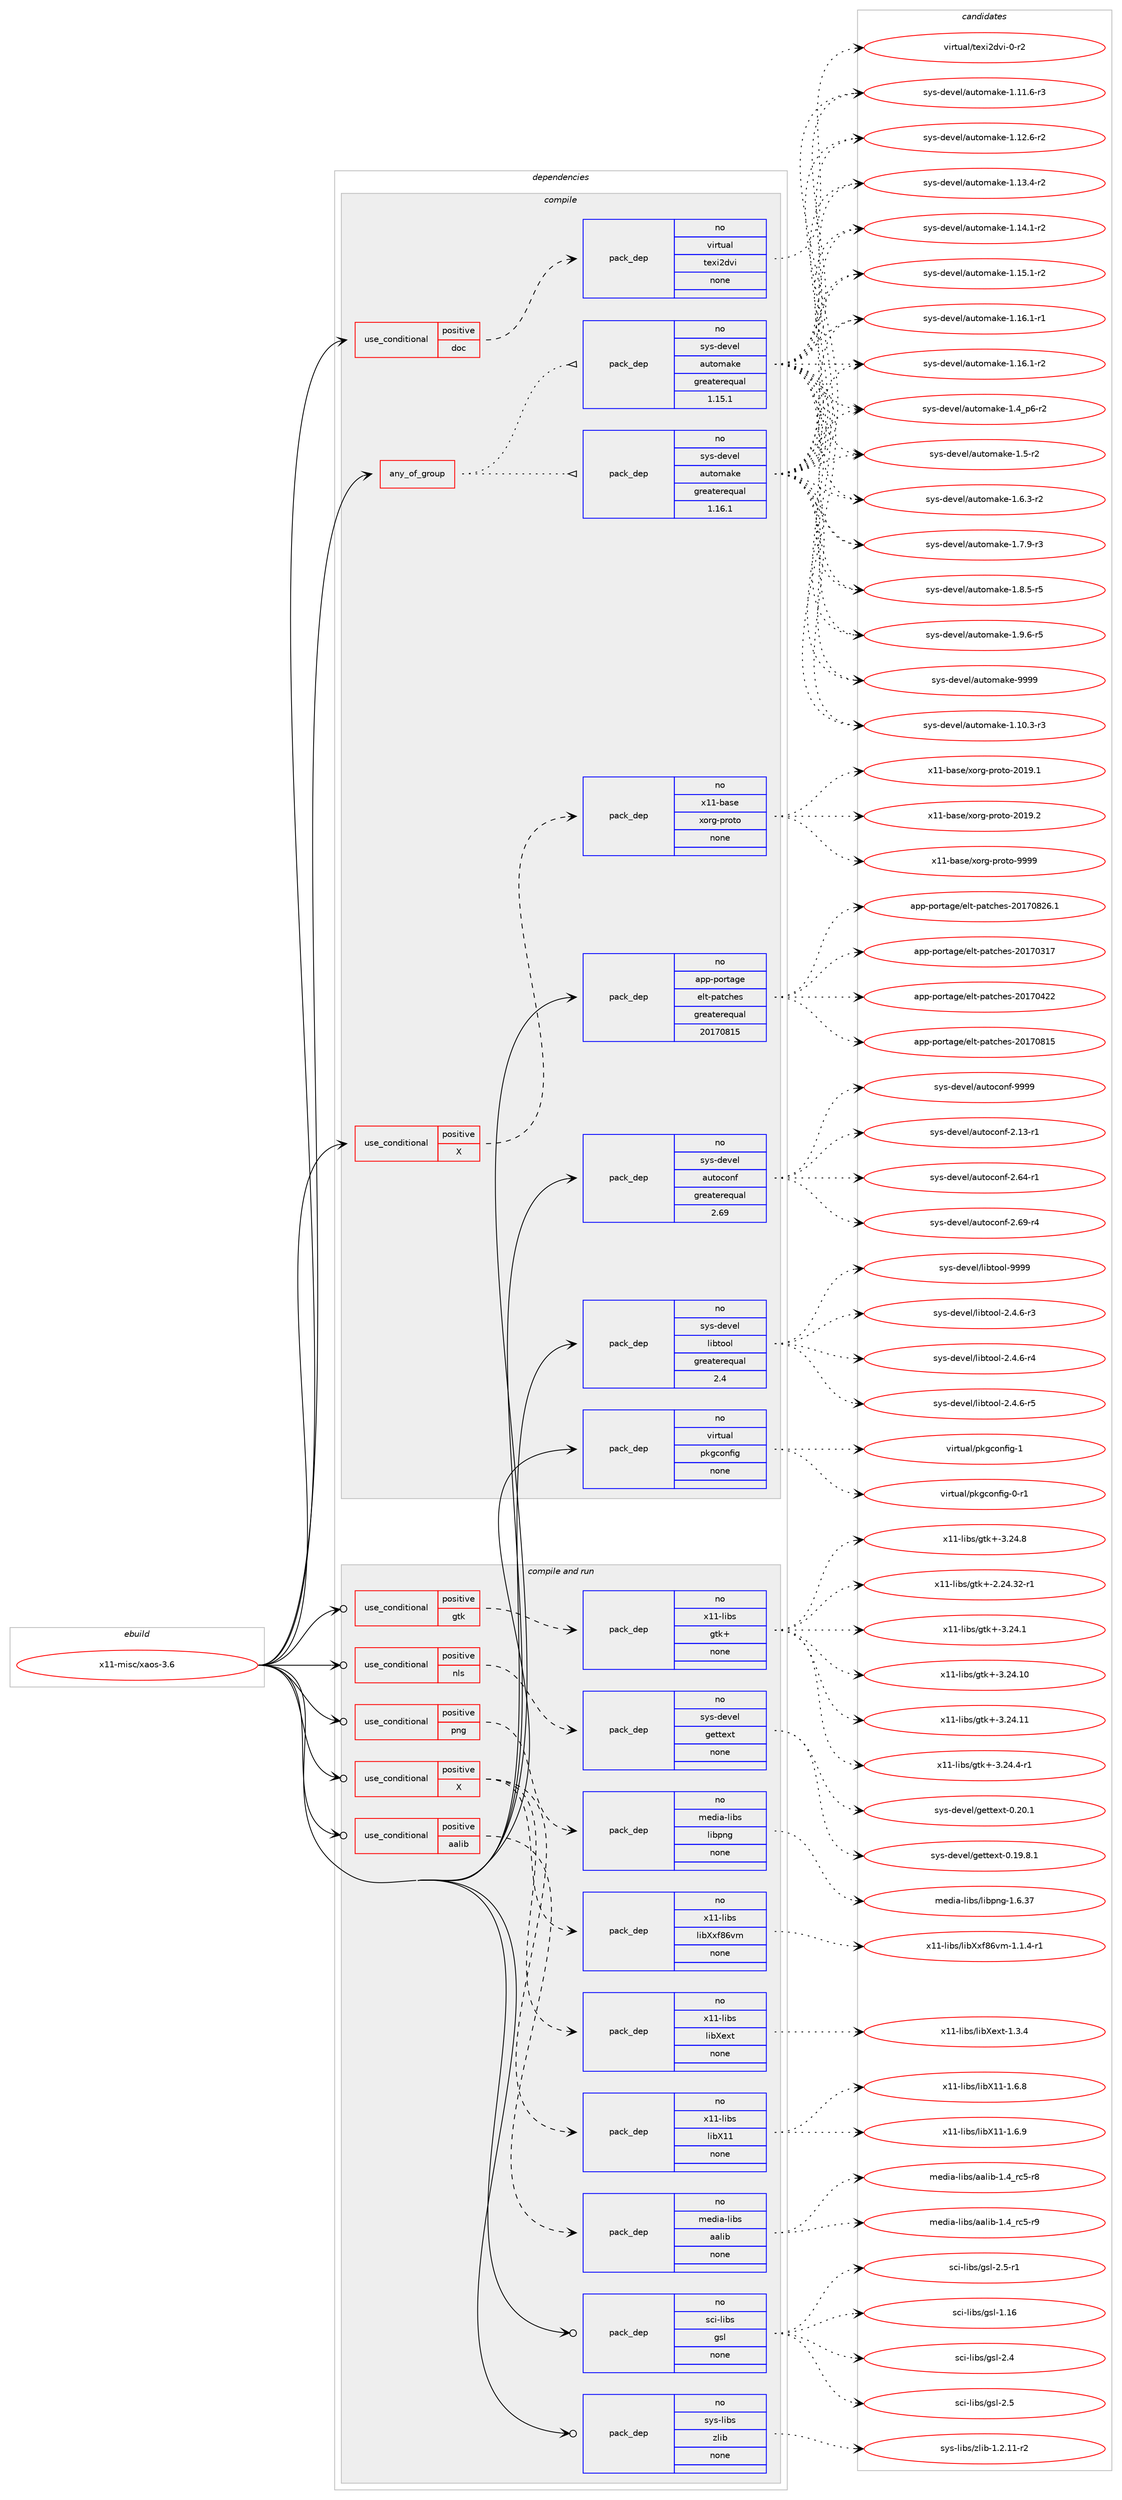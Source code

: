 digraph prolog {

# *************
# Graph options
# *************

newrank=true;
concentrate=true;
compound=true;
graph [rankdir=LR,fontname=Helvetica,fontsize=10,ranksep=1.5];#, ranksep=2.5, nodesep=0.2];
edge  [arrowhead=vee];
node  [fontname=Helvetica,fontsize=10];

# **********
# The ebuild
# **********

subgraph cluster_leftcol {
color=gray;
rank=same;
label=<<i>ebuild</i>>;
id [label="x11-misc/xaos-3.6", color=red, width=4, href="../x11-misc/xaos-3.6.svg"];
}

# ****************
# The dependencies
# ****************

subgraph cluster_midcol {
color=gray;
label=<<i>dependencies</i>>;
subgraph cluster_compile {
fillcolor="#eeeeee";
style=filled;
label=<<i>compile</i>>;
subgraph any16113 {
dependency921369 [label=<<TABLE BORDER="0" CELLBORDER="1" CELLSPACING="0" CELLPADDING="4"><TR><TD CELLPADDING="10">any_of_group</TD></TR></TABLE>>, shape=none, color=red];subgraph pack684614 {
dependency921370 [label=<<TABLE BORDER="0" CELLBORDER="1" CELLSPACING="0" CELLPADDING="4" WIDTH="220"><TR><TD ROWSPAN="6" CELLPADDING="30">pack_dep</TD></TR><TR><TD WIDTH="110">no</TD></TR><TR><TD>sys-devel</TD></TR><TR><TD>automake</TD></TR><TR><TD>greaterequal</TD></TR><TR><TD>1.16.1</TD></TR></TABLE>>, shape=none, color=blue];
}
dependency921369:e -> dependency921370:w [weight=20,style="dotted",arrowhead="oinv"];
subgraph pack684615 {
dependency921371 [label=<<TABLE BORDER="0" CELLBORDER="1" CELLSPACING="0" CELLPADDING="4" WIDTH="220"><TR><TD ROWSPAN="6" CELLPADDING="30">pack_dep</TD></TR><TR><TD WIDTH="110">no</TD></TR><TR><TD>sys-devel</TD></TR><TR><TD>automake</TD></TR><TR><TD>greaterequal</TD></TR><TR><TD>1.15.1</TD></TR></TABLE>>, shape=none, color=blue];
}
dependency921369:e -> dependency921371:w [weight=20,style="dotted",arrowhead="oinv"];
}
id:e -> dependency921369:w [weight=20,style="solid",arrowhead="vee"];
subgraph cond220051 {
dependency921372 [label=<<TABLE BORDER="0" CELLBORDER="1" CELLSPACING="0" CELLPADDING="4"><TR><TD ROWSPAN="3" CELLPADDING="10">use_conditional</TD></TR><TR><TD>positive</TD></TR><TR><TD>X</TD></TR></TABLE>>, shape=none, color=red];
subgraph pack684616 {
dependency921373 [label=<<TABLE BORDER="0" CELLBORDER="1" CELLSPACING="0" CELLPADDING="4" WIDTH="220"><TR><TD ROWSPAN="6" CELLPADDING="30">pack_dep</TD></TR><TR><TD WIDTH="110">no</TD></TR><TR><TD>x11-base</TD></TR><TR><TD>xorg-proto</TD></TR><TR><TD>none</TD></TR><TR><TD></TD></TR></TABLE>>, shape=none, color=blue];
}
dependency921372:e -> dependency921373:w [weight=20,style="dashed",arrowhead="vee"];
}
id:e -> dependency921372:w [weight=20,style="solid",arrowhead="vee"];
subgraph cond220052 {
dependency921374 [label=<<TABLE BORDER="0" CELLBORDER="1" CELLSPACING="0" CELLPADDING="4"><TR><TD ROWSPAN="3" CELLPADDING="10">use_conditional</TD></TR><TR><TD>positive</TD></TR><TR><TD>doc</TD></TR></TABLE>>, shape=none, color=red];
subgraph pack684617 {
dependency921375 [label=<<TABLE BORDER="0" CELLBORDER="1" CELLSPACING="0" CELLPADDING="4" WIDTH="220"><TR><TD ROWSPAN="6" CELLPADDING="30">pack_dep</TD></TR><TR><TD WIDTH="110">no</TD></TR><TR><TD>virtual</TD></TR><TR><TD>texi2dvi</TD></TR><TR><TD>none</TD></TR><TR><TD></TD></TR></TABLE>>, shape=none, color=blue];
}
dependency921374:e -> dependency921375:w [weight=20,style="dashed",arrowhead="vee"];
}
id:e -> dependency921374:w [weight=20,style="solid",arrowhead="vee"];
subgraph pack684618 {
dependency921376 [label=<<TABLE BORDER="0" CELLBORDER="1" CELLSPACING="0" CELLPADDING="4" WIDTH="220"><TR><TD ROWSPAN="6" CELLPADDING="30">pack_dep</TD></TR><TR><TD WIDTH="110">no</TD></TR><TR><TD>app-portage</TD></TR><TR><TD>elt-patches</TD></TR><TR><TD>greaterequal</TD></TR><TR><TD>20170815</TD></TR></TABLE>>, shape=none, color=blue];
}
id:e -> dependency921376:w [weight=20,style="solid",arrowhead="vee"];
subgraph pack684619 {
dependency921377 [label=<<TABLE BORDER="0" CELLBORDER="1" CELLSPACING="0" CELLPADDING="4" WIDTH="220"><TR><TD ROWSPAN="6" CELLPADDING="30">pack_dep</TD></TR><TR><TD WIDTH="110">no</TD></TR><TR><TD>sys-devel</TD></TR><TR><TD>autoconf</TD></TR><TR><TD>greaterequal</TD></TR><TR><TD>2.69</TD></TR></TABLE>>, shape=none, color=blue];
}
id:e -> dependency921377:w [weight=20,style="solid",arrowhead="vee"];
subgraph pack684620 {
dependency921378 [label=<<TABLE BORDER="0" CELLBORDER="1" CELLSPACING="0" CELLPADDING="4" WIDTH="220"><TR><TD ROWSPAN="6" CELLPADDING="30">pack_dep</TD></TR><TR><TD WIDTH="110">no</TD></TR><TR><TD>sys-devel</TD></TR><TR><TD>libtool</TD></TR><TR><TD>greaterequal</TD></TR><TR><TD>2.4</TD></TR></TABLE>>, shape=none, color=blue];
}
id:e -> dependency921378:w [weight=20,style="solid",arrowhead="vee"];
subgraph pack684621 {
dependency921379 [label=<<TABLE BORDER="0" CELLBORDER="1" CELLSPACING="0" CELLPADDING="4" WIDTH="220"><TR><TD ROWSPAN="6" CELLPADDING="30">pack_dep</TD></TR><TR><TD WIDTH="110">no</TD></TR><TR><TD>virtual</TD></TR><TR><TD>pkgconfig</TD></TR><TR><TD>none</TD></TR><TR><TD></TD></TR></TABLE>>, shape=none, color=blue];
}
id:e -> dependency921379:w [weight=20,style="solid",arrowhead="vee"];
}
subgraph cluster_compileandrun {
fillcolor="#eeeeee";
style=filled;
label=<<i>compile and run</i>>;
subgraph cond220053 {
dependency921380 [label=<<TABLE BORDER="0" CELLBORDER="1" CELLSPACING="0" CELLPADDING="4"><TR><TD ROWSPAN="3" CELLPADDING="10">use_conditional</TD></TR><TR><TD>positive</TD></TR><TR><TD>X</TD></TR></TABLE>>, shape=none, color=red];
subgraph pack684622 {
dependency921381 [label=<<TABLE BORDER="0" CELLBORDER="1" CELLSPACING="0" CELLPADDING="4" WIDTH="220"><TR><TD ROWSPAN="6" CELLPADDING="30">pack_dep</TD></TR><TR><TD WIDTH="110">no</TD></TR><TR><TD>x11-libs</TD></TR><TR><TD>libX11</TD></TR><TR><TD>none</TD></TR><TR><TD></TD></TR></TABLE>>, shape=none, color=blue];
}
dependency921380:e -> dependency921381:w [weight=20,style="dashed",arrowhead="vee"];
subgraph pack684623 {
dependency921382 [label=<<TABLE BORDER="0" CELLBORDER="1" CELLSPACING="0" CELLPADDING="4" WIDTH="220"><TR><TD ROWSPAN="6" CELLPADDING="30">pack_dep</TD></TR><TR><TD WIDTH="110">no</TD></TR><TR><TD>x11-libs</TD></TR><TR><TD>libXext</TD></TR><TR><TD>none</TD></TR><TR><TD></TD></TR></TABLE>>, shape=none, color=blue];
}
dependency921380:e -> dependency921382:w [weight=20,style="dashed",arrowhead="vee"];
subgraph pack684624 {
dependency921383 [label=<<TABLE BORDER="0" CELLBORDER="1" CELLSPACING="0" CELLPADDING="4" WIDTH="220"><TR><TD ROWSPAN="6" CELLPADDING="30">pack_dep</TD></TR><TR><TD WIDTH="110">no</TD></TR><TR><TD>x11-libs</TD></TR><TR><TD>libXxf86vm</TD></TR><TR><TD>none</TD></TR><TR><TD></TD></TR></TABLE>>, shape=none, color=blue];
}
dependency921380:e -> dependency921383:w [weight=20,style="dashed",arrowhead="vee"];
}
id:e -> dependency921380:w [weight=20,style="solid",arrowhead="odotvee"];
subgraph cond220054 {
dependency921384 [label=<<TABLE BORDER="0" CELLBORDER="1" CELLSPACING="0" CELLPADDING="4"><TR><TD ROWSPAN="3" CELLPADDING="10">use_conditional</TD></TR><TR><TD>positive</TD></TR><TR><TD>aalib</TD></TR></TABLE>>, shape=none, color=red];
subgraph pack684625 {
dependency921385 [label=<<TABLE BORDER="0" CELLBORDER="1" CELLSPACING="0" CELLPADDING="4" WIDTH="220"><TR><TD ROWSPAN="6" CELLPADDING="30">pack_dep</TD></TR><TR><TD WIDTH="110">no</TD></TR><TR><TD>media-libs</TD></TR><TR><TD>aalib</TD></TR><TR><TD>none</TD></TR><TR><TD></TD></TR></TABLE>>, shape=none, color=blue];
}
dependency921384:e -> dependency921385:w [weight=20,style="dashed",arrowhead="vee"];
}
id:e -> dependency921384:w [weight=20,style="solid",arrowhead="odotvee"];
subgraph cond220055 {
dependency921386 [label=<<TABLE BORDER="0" CELLBORDER="1" CELLSPACING="0" CELLPADDING="4"><TR><TD ROWSPAN="3" CELLPADDING="10">use_conditional</TD></TR><TR><TD>positive</TD></TR><TR><TD>gtk</TD></TR></TABLE>>, shape=none, color=red];
subgraph pack684626 {
dependency921387 [label=<<TABLE BORDER="0" CELLBORDER="1" CELLSPACING="0" CELLPADDING="4" WIDTH="220"><TR><TD ROWSPAN="6" CELLPADDING="30">pack_dep</TD></TR><TR><TD WIDTH="110">no</TD></TR><TR><TD>x11-libs</TD></TR><TR><TD>gtk+</TD></TR><TR><TD>none</TD></TR><TR><TD></TD></TR></TABLE>>, shape=none, color=blue];
}
dependency921386:e -> dependency921387:w [weight=20,style="dashed",arrowhead="vee"];
}
id:e -> dependency921386:w [weight=20,style="solid",arrowhead="odotvee"];
subgraph cond220056 {
dependency921388 [label=<<TABLE BORDER="0" CELLBORDER="1" CELLSPACING="0" CELLPADDING="4"><TR><TD ROWSPAN="3" CELLPADDING="10">use_conditional</TD></TR><TR><TD>positive</TD></TR><TR><TD>nls</TD></TR></TABLE>>, shape=none, color=red];
subgraph pack684627 {
dependency921389 [label=<<TABLE BORDER="0" CELLBORDER="1" CELLSPACING="0" CELLPADDING="4" WIDTH="220"><TR><TD ROWSPAN="6" CELLPADDING="30">pack_dep</TD></TR><TR><TD WIDTH="110">no</TD></TR><TR><TD>sys-devel</TD></TR><TR><TD>gettext</TD></TR><TR><TD>none</TD></TR><TR><TD></TD></TR></TABLE>>, shape=none, color=blue];
}
dependency921388:e -> dependency921389:w [weight=20,style="dashed",arrowhead="vee"];
}
id:e -> dependency921388:w [weight=20,style="solid",arrowhead="odotvee"];
subgraph cond220057 {
dependency921390 [label=<<TABLE BORDER="0" CELLBORDER="1" CELLSPACING="0" CELLPADDING="4"><TR><TD ROWSPAN="3" CELLPADDING="10">use_conditional</TD></TR><TR><TD>positive</TD></TR><TR><TD>png</TD></TR></TABLE>>, shape=none, color=red];
subgraph pack684628 {
dependency921391 [label=<<TABLE BORDER="0" CELLBORDER="1" CELLSPACING="0" CELLPADDING="4" WIDTH="220"><TR><TD ROWSPAN="6" CELLPADDING="30">pack_dep</TD></TR><TR><TD WIDTH="110">no</TD></TR><TR><TD>media-libs</TD></TR><TR><TD>libpng</TD></TR><TR><TD>none</TD></TR><TR><TD></TD></TR></TABLE>>, shape=none, color=blue];
}
dependency921390:e -> dependency921391:w [weight=20,style="dashed",arrowhead="vee"];
}
id:e -> dependency921390:w [weight=20,style="solid",arrowhead="odotvee"];
subgraph pack684629 {
dependency921392 [label=<<TABLE BORDER="0" CELLBORDER="1" CELLSPACING="0" CELLPADDING="4" WIDTH="220"><TR><TD ROWSPAN="6" CELLPADDING="30">pack_dep</TD></TR><TR><TD WIDTH="110">no</TD></TR><TR><TD>sci-libs</TD></TR><TR><TD>gsl</TD></TR><TR><TD>none</TD></TR><TR><TD></TD></TR></TABLE>>, shape=none, color=blue];
}
id:e -> dependency921392:w [weight=20,style="solid",arrowhead="odotvee"];
subgraph pack684630 {
dependency921393 [label=<<TABLE BORDER="0" CELLBORDER="1" CELLSPACING="0" CELLPADDING="4" WIDTH="220"><TR><TD ROWSPAN="6" CELLPADDING="30">pack_dep</TD></TR><TR><TD WIDTH="110">no</TD></TR><TR><TD>sys-libs</TD></TR><TR><TD>zlib</TD></TR><TR><TD>none</TD></TR><TR><TD></TD></TR></TABLE>>, shape=none, color=blue];
}
id:e -> dependency921393:w [weight=20,style="solid",arrowhead="odotvee"];
}
subgraph cluster_run {
fillcolor="#eeeeee";
style=filled;
label=<<i>run</i>>;
}
}

# **************
# The candidates
# **************

subgraph cluster_choices {
rank=same;
color=gray;
label=<<i>candidates</i>>;

subgraph choice684614 {
color=black;
nodesep=1;
choice11512111545100101118101108479711711611110997107101454946494846514511451 [label="sys-devel/automake-1.10.3-r3", color=red, width=4,href="../sys-devel/automake-1.10.3-r3.svg"];
choice11512111545100101118101108479711711611110997107101454946494946544511451 [label="sys-devel/automake-1.11.6-r3", color=red, width=4,href="../sys-devel/automake-1.11.6-r3.svg"];
choice11512111545100101118101108479711711611110997107101454946495046544511450 [label="sys-devel/automake-1.12.6-r2", color=red, width=4,href="../sys-devel/automake-1.12.6-r2.svg"];
choice11512111545100101118101108479711711611110997107101454946495146524511450 [label="sys-devel/automake-1.13.4-r2", color=red, width=4,href="../sys-devel/automake-1.13.4-r2.svg"];
choice11512111545100101118101108479711711611110997107101454946495246494511450 [label="sys-devel/automake-1.14.1-r2", color=red, width=4,href="../sys-devel/automake-1.14.1-r2.svg"];
choice11512111545100101118101108479711711611110997107101454946495346494511450 [label="sys-devel/automake-1.15.1-r2", color=red, width=4,href="../sys-devel/automake-1.15.1-r2.svg"];
choice11512111545100101118101108479711711611110997107101454946495446494511449 [label="sys-devel/automake-1.16.1-r1", color=red, width=4,href="../sys-devel/automake-1.16.1-r1.svg"];
choice11512111545100101118101108479711711611110997107101454946495446494511450 [label="sys-devel/automake-1.16.1-r2", color=red, width=4,href="../sys-devel/automake-1.16.1-r2.svg"];
choice115121115451001011181011084797117116111109971071014549465295112544511450 [label="sys-devel/automake-1.4_p6-r2", color=red, width=4,href="../sys-devel/automake-1.4_p6-r2.svg"];
choice11512111545100101118101108479711711611110997107101454946534511450 [label="sys-devel/automake-1.5-r2", color=red, width=4,href="../sys-devel/automake-1.5-r2.svg"];
choice115121115451001011181011084797117116111109971071014549465446514511450 [label="sys-devel/automake-1.6.3-r2", color=red, width=4,href="../sys-devel/automake-1.6.3-r2.svg"];
choice115121115451001011181011084797117116111109971071014549465546574511451 [label="sys-devel/automake-1.7.9-r3", color=red, width=4,href="../sys-devel/automake-1.7.9-r3.svg"];
choice115121115451001011181011084797117116111109971071014549465646534511453 [label="sys-devel/automake-1.8.5-r5", color=red, width=4,href="../sys-devel/automake-1.8.5-r5.svg"];
choice115121115451001011181011084797117116111109971071014549465746544511453 [label="sys-devel/automake-1.9.6-r5", color=red, width=4,href="../sys-devel/automake-1.9.6-r5.svg"];
choice115121115451001011181011084797117116111109971071014557575757 [label="sys-devel/automake-9999", color=red, width=4,href="../sys-devel/automake-9999.svg"];
dependency921370:e -> choice11512111545100101118101108479711711611110997107101454946494846514511451:w [style=dotted,weight="100"];
dependency921370:e -> choice11512111545100101118101108479711711611110997107101454946494946544511451:w [style=dotted,weight="100"];
dependency921370:e -> choice11512111545100101118101108479711711611110997107101454946495046544511450:w [style=dotted,weight="100"];
dependency921370:e -> choice11512111545100101118101108479711711611110997107101454946495146524511450:w [style=dotted,weight="100"];
dependency921370:e -> choice11512111545100101118101108479711711611110997107101454946495246494511450:w [style=dotted,weight="100"];
dependency921370:e -> choice11512111545100101118101108479711711611110997107101454946495346494511450:w [style=dotted,weight="100"];
dependency921370:e -> choice11512111545100101118101108479711711611110997107101454946495446494511449:w [style=dotted,weight="100"];
dependency921370:e -> choice11512111545100101118101108479711711611110997107101454946495446494511450:w [style=dotted,weight="100"];
dependency921370:e -> choice115121115451001011181011084797117116111109971071014549465295112544511450:w [style=dotted,weight="100"];
dependency921370:e -> choice11512111545100101118101108479711711611110997107101454946534511450:w [style=dotted,weight="100"];
dependency921370:e -> choice115121115451001011181011084797117116111109971071014549465446514511450:w [style=dotted,weight="100"];
dependency921370:e -> choice115121115451001011181011084797117116111109971071014549465546574511451:w [style=dotted,weight="100"];
dependency921370:e -> choice115121115451001011181011084797117116111109971071014549465646534511453:w [style=dotted,weight="100"];
dependency921370:e -> choice115121115451001011181011084797117116111109971071014549465746544511453:w [style=dotted,weight="100"];
dependency921370:e -> choice115121115451001011181011084797117116111109971071014557575757:w [style=dotted,weight="100"];
}
subgraph choice684615 {
color=black;
nodesep=1;
choice11512111545100101118101108479711711611110997107101454946494846514511451 [label="sys-devel/automake-1.10.3-r3", color=red, width=4,href="../sys-devel/automake-1.10.3-r3.svg"];
choice11512111545100101118101108479711711611110997107101454946494946544511451 [label="sys-devel/automake-1.11.6-r3", color=red, width=4,href="../sys-devel/automake-1.11.6-r3.svg"];
choice11512111545100101118101108479711711611110997107101454946495046544511450 [label="sys-devel/automake-1.12.6-r2", color=red, width=4,href="../sys-devel/automake-1.12.6-r2.svg"];
choice11512111545100101118101108479711711611110997107101454946495146524511450 [label="sys-devel/automake-1.13.4-r2", color=red, width=4,href="../sys-devel/automake-1.13.4-r2.svg"];
choice11512111545100101118101108479711711611110997107101454946495246494511450 [label="sys-devel/automake-1.14.1-r2", color=red, width=4,href="../sys-devel/automake-1.14.1-r2.svg"];
choice11512111545100101118101108479711711611110997107101454946495346494511450 [label="sys-devel/automake-1.15.1-r2", color=red, width=4,href="../sys-devel/automake-1.15.1-r2.svg"];
choice11512111545100101118101108479711711611110997107101454946495446494511449 [label="sys-devel/automake-1.16.1-r1", color=red, width=4,href="../sys-devel/automake-1.16.1-r1.svg"];
choice11512111545100101118101108479711711611110997107101454946495446494511450 [label="sys-devel/automake-1.16.1-r2", color=red, width=4,href="../sys-devel/automake-1.16.1-r2.svg"];
choice115121115451001011181011084797117116111109971071014549465295112544511450 [label="sys-devel/automake-1.4_p6-r2", color=red, width=4,href="../sys-devel/automake-1.4_p6-r2.svg"];
choice11512111545100101118101108479711711611110997107101454946534511450 [label="sys-devel/automake-1.5-r2", color=red, width=4,href="../sys-devel/automake-1.5-r2.svg"];
choice115121115451001011181011084797117116111109971071014549465446514511450 [label="sys-devel/automake-1.6.3-r2", color=red, width=4,href="../sys-devel/automake-1.6.3-r2.svg"];
choice115121115451001011181011084797117116111109971071014549465546574511451 [label="sys-devel/automake-1.7.9-r3", color=red, width=4,href="../sys-devel/automake-1.7.9-r3.svg"];
choice115121115451001011181011084797117116111109971071014549465646534511453 [label="sys-devel/automake-1.8.5-r5", color=red, width=4,href="../sys-devel/automake-1.8.5-r5.svg"];
choice115121115451001011181011084797117116111109971071014549465746544511453 [label="sys-devel/automake-1.9.6-r5", color=red, width=4,href="../sys-devel/automake-1.9.6-r5.svg"];
choice115121115451001011181011084797117116111109971071014557575757 [label="sys-devel/automake-9999", color=red, width=4,href="../sys-devel/automake-9999.svg"];
dependency921371:e -> choice11512111545100101118101108479711711611110997107101454946494846514511451:w [style=dotted,weight="100"];
dependency921371:e -> choice11512111545100101118101108479711711611110997107101454946494946544511451:w [style=dotted,weight="100"];
dependency921371:e -> choice11512111545100101118101108479711711611110997107101454946495046544511450:w [style=dotted,weight="100"];
dependency921371:e -> choice11512111545100101118101108479711711611110997107101454946495146524511450:w [style=dotted,weight="100"];
dependency921371:e -> choice11512111545100101118101108479711711611110997107101454946495246494511450:w [style=dotted,weight="100"];
dependency921371:e -> choice11512111545100101118101108479711711611110997107101454946495346494511450:w [style=dotted,weight="100"];
dependency921371:e -> choice11512111545100101118101108479711711611110997107101454946495446494511449:w [style=dotted,weight="100"];
dependency921371:e -> choice11512111545100101118101108479711711611110997107101454946495446494511450:w [style=dotted,weight="100"];
dependency921371:e -> choice115121115451001011181011084797117116111109971071014549465295112544511450:w [style=dotted,weight="100"];
dependency921371:e -> choice11512111545100101118101108479711711611110997107101454946534511450:w [style=dotted,weight="100"];
dependency921371:e -> choice115121115451001011181011084797117116111109971071014549465446514511450:w [style=dotted,weight="100"];
dependency921371:e -> choice115121115451001011181011084797117116111109971071014549465546574511451:w [style=dotted,weight="100"];
dependency921371:e -> choice115121115451001011181011084797117116111109971071014549465646534511453:w [style=dotted,weight="100"];
dependency921371:e -> choice115121115451001011181011084797117116111109971071014549465746544511453:w [style=dotted,weight="100"];
dependency921371:e -> choice115121115451001011181011084797117116111109971071014557575757:w [style=dotted,weight="100"];
}
subgraph choice684616 {
color=black;
nodesep=1;
choice1204949459897115101471201111141034511211411111611145504849574649 [label="x11-base/xorg-proto-2019.1", color=red, width=4,href="../x11-base/xorg-proto-2019.1.svg"];
choice1204949459897115101471201111141034511211411111611145504849574650 [label="x11-base/xorg-proto-2019.2", color=red, width=4,href="../x11-base/xorg-proto-2019.2.svg"];
choice120494945989711510147120111114103451121141111161114557575757 [label="x11-base/xorg-proto-9999", color=red, width=4,href="../x11-base/xorg-proto-9999.svg"];
dependency921373:e -> choice1204949459897115101471201111141034511211411111611145504849574649:w [style=dotted,weight="100"];
dependency921373:e -> choice1204949459897115101471201111141034511211411111611145504849574650:w [style=dotted,weight="100"];
dependency921373:e -> choice120494945989711510147120111114103451121141111161114557575757:w [style=dotted,weight="100"];
}
subgraph choice684617 {
color=black;
nodesep=1;
choice11810511411611797108471161011201055010011810545484511450 [label="virtual/texi2dvi-0-r2", color=red, width=4,href="../virtual/texi2dvi-0-r2.svg"];
dependency921375:e -> choice11810511411611797108471161011201055010011810545484511450:w [style=dotted,weight="100"];
}
subgraph choice684618 {
color=black;
nodesep=1;
choice97112112451121111141169710310147101108116451129711699104101115455048495548514955 [label="app-portage/elt-patches-20170317", color=red, width=4,href="../app-portage/elt-patches-20170317.svg"];
choice97112112451121111141169710310147101108116451129711699104101115455048495548525050 [label="app-portage/elt-patches-20170422", color=red, width=4,href="../app-portage/elt-patches-20170422.svg"];
choice97112112451121111141169710310147101108116451129711699104101115455048495548564953 [label="app-portage/elt-patches-20170815", color=red, width=4,href="../app-portage/elt-patches-20170815.svg"];
choice971121124511211111411697103101471011081164511297116991041011154550484955485650544649 [label="app-portage/elt-patches-20170826.1", color=red, width=4,href="../app-portage/elt-patches-20170826.1.svg"];
dependency921376:e -> choice97112112451121111141169710310147101108116451129711699104101115455048495548514955:w [style=dotted,weight="100"];
dependency921376:e -> choice97112112451121111141169710310147101108116451129711699104101115455048495548525050:w [style=dotted,weight="100"];
dependency921376:e -> choice97112112451121111141169710310147101108116451129711699104101115455048495548564953:w [style=dotted,weight="100"];
dependency921376:e -> choice971121124511211111411697103101471011081164511297116991041011154550484955485650544649:w [style=dotted,weight="100"];
}
subgraph choice684619 {
color=black;
nodesep=1;
choice1151211154510010111810110847971171161119911111010245504649514511449 [label="sys-devel/autoconf-2.13-r1", color=red, width=4,href="../sys-devel/autoconf-2.13-r1.svg"];
choice1151211154510010111810110847971171161119911111010245504654524511449 [label="sys-devel/autoconf-2.64-r1", color=red, width=4,href="../sys-devel/autoconf-2.64-r1.svg"];
choice1151211154510010111810110847971171161119911111010245504654574511452 [label="sys-devel/autoconf-2.69-r4", color=red, width=4,href="../sys-devel/autoconf-2.69-r4.svg"];
choice115121115451001011181011084797117116111991111101024557575757 [label="sys-devel/autoconf-9999", color=red, width=4,href="../sys-devel/autoconf-9999.svg"];
dependency921377:e -> choice1151211154510010111810110847971171161119911111010245504649514511449:w [style=dotted,weight="100"];
dependency921377:e -> choice1151211154510010111810110847971171161119911111010245504654524511449:w [style=dotted,weight="100"];
dependency921377:e -> choice1151211154510010111810110847971171161119911111010245504654574511452:w [style=dotted,weight="100"];
dependency921377:e -> choice115121115451001011181011084797117116111991111101024557575757:w [style=dotted,weight="100"];
}
subgraph choice684620 {
color=black;
nodesep=1;
choice1151211154510010111810110847108105981161111111084550465246544511451 [label="sys-devel/libtool-2.4.6-r3", color=red, width=4,href="../sys-devel/libtool-2.4.6-r3.svg"];
choice1151211154510010111810110847108105981161111111084550465246544511452 [label="sys-devel/libtool-2.4.6-r4", color=red, width=4,href="../sys-devel/libtool-2.4.6-r4.svg"];
choice1151211154510010111810110847108105981161111111084550465246544511453 [label="sys-devel/libtool-2.4.6-r5", color=red, width=4,href="../sys-devel/libtool-2.4.6-r5.svg"];
choice1151211154510010111810110847108105981161111111084557575757 [label="sys-devel/libtool-9999", color=red, width=4,href="../sys-devel/libtool-9999.svg"];
dependency921378:e -> choice1151211154510010111810110847108105981161111111084550465246544511451:w [style=dotted,weight="100"];
dependency921378:e -> choice1151211154510010111810110847108105981161111111084550465246544511452:w [style=dotted,weight="100"];
dependency921378:e -> choice1151211154510010111810110847108105981161111111084550465246544511453:w [style=dotted,weight="100"];
dependency921378:e -> choice1151211154510010111810110847108105981161111111084557575757:w [style=dotted,weight="100"];
}
subgraph choice684621 {
color=black;
nodesep=1;
choice11810511411611797108471121071039911111010210510345484511449 [label="virtual/pkgconfig-0-r1", color=red, width=4,href="../virtual/pkgconfig-0-r1.svg"];
choice1181051141161179710847112107103991111101021051034549 [label="virtual/pkgconfig-1", color=red, width=4,href="../virtual/pkgconfig-1.svg"];
dependency921379:e -> choice11810511411611797108471121071039911111010210510345484511449:w [style=dotted,weight="100"];
dependency921379:e -> choice1181051141161179710847112107103991111101021051034549:w [style=dotted,weight="100"];
}
subgraph choice684622 {
color=black;
nodesep=1;
choice120494945108105981154710810598884949454946544656 [label="x11-libs/libX11-1.6.8", color=red, width=4,href="../x11-libs/libX11-1.6.8.svg"];
choice120494945108105981154710810598884949454946544657 [label="x11-libs/libX11-1.6.9", color=red, width=4,href="../x11-libs/libX11-1.6.9.svg"];
dependency921381:e -> choice120494945108105981154710810598884949454946544656:w [style=dotted,weight="100"];
dependency921381:e -> choice120494945108105981154710810598884949454946544657:w [style=dotted,weight="100"];
}
subgraph choice684623 {
color=black;
nodesep=1;
choice12049494510810598115471081059888101120116454946514652 [label="x11-libs/libXext-1.3.4", color=red, width=4,href="../x11-libs/libXext-1.3.4.svg"];
dependency921382:e -> choice12049494510810598115471081059888101120116454946514652:w [style=dotted,weight="100"];
}
subgraph choice684624 {
color=black;
nodesep=1;
choice1204949451081059811547108105988812010256541181094549464946524511449 [label="x11-libs/libXxf86vm-1.1.4-r1", color=red, width=4,href="../x11-libs/libXxf86vm-1.1.4-r1.svg"];
dependency921383:e -> choice1204949451081059811547108105988812010256541181094549464946524511449:w [style=dotted,weight="100"];
}
subgraph choice684625 {
color=black;
nodesep=1;
choice10910110010597451081059811547979710810598454946529511499534511456 [label="media-libs/aalib-1.4_rc5-r8", color=red, width=4,href="../media-libs/aalib-1.4_rc5-r8.svg"];
choice10910110010597451081059811547979710810598454946529511499534511457 [label="media-libs/aalib-1.4_rc5-r9", color=red, width=4,href="../media-libs/aalib-1.4_rc5-r9.svg"];
dependency921385:e -> choice10910110010597451081059811547979710810598454946529511499534511456:w [style=dotted,weight="100"];
dependency921385:e -> choice10910110010597451081059811547979710810598454946529511499534511457:w [style=dotted,weight="100"];
}
subgraph choice684626 {
color=black;
nodesep=1;
choice12049494510810598115471031161074345504650524651504511449 [label="x11-libs/gtk+-2.24.32-r1", color=red, width=4,href="../x11-libs/gtk+-2.24.32-r1.svg"];
choice12049494510810598115471031161074345514650524649 [label="x11-libs/gtk+-3.24.1", color=red, width=4,href="../x11-libs/gtk+-3.24.1.svg"];
choice1204949451081059811547103116107434551465052464948 [label="x11-libs/gtk+-3.24.10", color=red, width=4,href="../x11-libs/gtk+-3.24.10.svg"];
choice1204949451081059811547103116107434551465052464949 [label="x11-libs/gtk+-3.24.11", color=red, width=4,href="../x11-libs/gtk+-3.24.11.svg"];
choice120494945108105981154710311610743455146505246524511449 [label="x11-libs/gtk+-3.24.4-r1", color=red, width=4,href="../x11-libs/gtk+-3.24.4-r1.svg"];
choice12049494510810598115471031161074345514650524656 [label="x11-libs/gtk+-3.24.8", color=red, width=4,href="../x11-libs/gtk+-3.24.8.svg"];
dependency921387:e -> choice12049494510810598115471031161074345504650524651504511449:w [style=dotted,weight="100"];
dependency921387:e -> choice12049494510810598115471031161074345514650524649:w [style=dotted,weight="100"];
dependency921387:e -> choice1204949451081059811547103116107434551465052464948:w [style=dotted,weight="100"];
dependency921387:e -> choice1204949451081059811547103116107434551465052464949:w [style=dotted,weight="100"];
dependency921387:e -> choice120494945108105981154710311610743455146505246524511449:w [style=dotted,weight="100"];
dependency921387:e -> choice12049494510810598115471031161074345514650524656:w [style=dotted,weight="100"];
}
subgraph choice684627 {
color=black;
nodesep=1;
choice1151211154510010111810110847103101116116101120116454846495746564649 [label="sys-devel/gettext-0.19.8.1", color=red, width=4,href="../sys-devel/gettext-0.19.8.1.svg"];
choice115121115451001011181011084710310111611610112011645484650484649 [label="sys-devel/gettext-0.20.1", color=red, width=4,href="../sys-devel/gettext-0.20.1.svg"];
dependency921389:e -> choice1151211154510010111810110847103101116116101120116454846495746564649:w [style=dotted,weight="100"];
dependency921389:e -> choice115121115451001011181011084710310111611610112011645484650484649:w [style=dotted,weight="100"];
}
subgraph choice684628 {
color=black;
nodesep=1;
choice109101100105974510810598115471081059811211010345494654465155 [label="media-libs/libpng-1.6.37", color=red, width=4,href="../media-libs/libpng-1.6.37.svg"];
dependency921391:e -> choice109101100105974510810598115471081059811211010345494654465155:w [style=dotted,weight="100"];
}
subgraph choice684629 {
color=black;
nodesep=1;
choice115991054510810598115471031151084549464954 [label="sci-libs/gsl-1.16", color=red, width=4,href="../sci-libs/gsl-1.16.svg"];
choice1159910545108105981154710311510845504652 [label="sci-libs/gsl-2.4", color=red, width=4,href="../sci-libs/gsl-2.4.svg"];
choice1159910545108105981154710311510845504653 [label="sci-libs/gsl-2.5", color=red, width=4,href="../sci-libs/gsl-2.5.svg"];
choice11599105451081059811547103115108455046534511449 [label="sci-libs/gsl-2.5-r1", color=red, width=4,href="../sci-libs/gsl-2.5-r1.svg"];
dependency921392:e -> choice115991054510810598115471031151084549464954:w [style=dotted,weight="100"];
dependency921392:e -> choice1159910545108105981154710311510845504652:w [style=dotted,weight="100"];
dependency921392:e -> choice1159910545108105981154710311510845504653:w [style=dotted,weight="100"];
dependency921392:e -> choice11599105451081059811547103115108455046534511449:w [style=dotted,weight="100"];
}
subgraph choice684630 {
color=black;
nodesep=1;
choice11512111545108105981154712210810598454946504649494511450 [label="sys-libs/zlib-1.2.11-r2", color=red, width=4,href="../sys-libs/zlib-1.2.11-r2.svg"];
dependency921393:e -> choice11512111545108105981154712210810598454946504649494511450:w [style=dotted,weight="100"];
}
}

}
